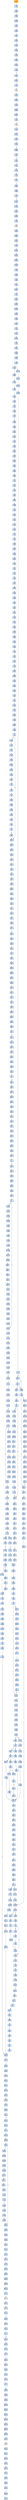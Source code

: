 strict digraph G {
	graph [bgcolor=transparent,
		name=G
	];
	node [color=lightsteelblue,
		fillcolor=lightsteelblue,
		shape=rectangle,
		style=filled
	];
	"0x004c2002"	[label=call];
	"0x004c200a"	[label=popl];
	"0x004c2002" -> "0x004c200a"	[color="#000000"];
	"0x004c2f3e"	[label=leal];
	"0x004c2f41"	[label=cmpl];
	"0x004c2f3e" -> "0x004c2f41"	[color="#000000"];
	"0x004c2183"	[label=pushl];
	"0x004c2189"	[label=call];
	"0x004c2183" -> "0x004c2189"	[color="#000000"];
	"0x004c21c8"	[label=je];
	"0x004c2243"	[label=movl];
	"0x004c21c8" -> "0x004c2243"	[color="#000000",
		label=T];
	"0x004c2b32"	[label=movl];
	"0x004c2b37"	[label=movl];
	"0x004c2b32" -> "0x004c2b37"	[color="#000000"];
	"0x004c2b9c"	[label=incl];
	"0x004c2b9d"	[label=cmpl];
	"0x004c2b9c" -> "0x004c2b9d"	[color="#000000"];
	"0x004c201c"	[label=subl];
	"0x004c2022"	[label=cmpl];
	"0x004c201c" -> "0x004c2022"	[color="#000000"];
	"0x004c292a"	[label=decl];
	"0x004c292b"	[label=addl];
	"0x004c292a" -> "0x004c292b"	[color="#000000"];
	"0x004c2059"	[label=jne];
	"0x004c205b"	[label=cmpb];
	"0x004c2059" -> "0x004c205b"	[color="#000000",
		label=F];
	"0x004c2a0f"	[label=movl];
	"0x004c2a11"	[label=shrl];
	"0x004c2a0f" -> "0x004c2a11"	[color="#000000"];
	"0x004c2851"	[label=xorl];
	"0x004c2853"	[label=repz];
	"0x004c2851" -> "0x004c2853"	[color="#000000"];
	"0x004c2f81"	[label=popl];
	"0x004c2f82"	[label=popl];
	"0x004c2f81" -> "0x004c2f82"	[color="#000000"];
	"0x004c2a62"	[label=movl];
	"0x004c2a65"	[label=movl];
	"0x004c2a62" -> "0x004c2a65"	[color="#000000"];
	"0x004c2882"	[label=movl];
	"0x004c2885"	[label=movl];
	"0x004c2882" -> "0x004c2885"	[color="#000000"];
	"0x004c2b0f"	[label=leal];
	"0x004c2b12"	[label=movl];
	"0x004c2b0f" -> "0x004c2b12"	[color="#000000"];
	"0x004c2f3d"	[label=incl];
	"0x004c2f3d" -> "0x004c2f3e"	[color="#000000"];
	"0x004c2f63"	[label=jmp];
	"0x004c2f70"	[label=cmpl];
	"0x004c2f63" -> "0x004c2f70"	[color="#000000"];
	"0x004c2e62"	[label=movl];
	"0x004c2e65"	[label=jae];
	"0x004c2e62" -> "0x004c2e65"	[color="#000000"];
	"0x004c29a6"	[label=popl];
	"0x004c29a7"	[label=addl];
	"0x004c29a6" -> "0x004c29a7"	[color="#000000"];
	"0x004c2f31"	[label=movl];
	"0x004c2f37"	[label=movl];
	"0x004c2f31" -> "0x004c2f37"	[color="#000000"];
	"0x004c2d36"	[label=movb];
	"0x004c2d38"	[label=movl];
	"0x004c2d36" -> "0x004c2d38"	[color="#000000"];
	"0x004c2a20"	[label=jae];
	"0x004c2a22"	[label=cmpl];
	"0x004c2a20" -> "0x004c2a22"	[color="#000000",
		label=F];
	"0x004c2a2c"	[label=cmpl];
	"0x004c2a20" -> "0x004c2a2c"	[color="#000000",
		label=T];
	"0x004c2929"	[label=incl];
	"0x004c2929" -> "0x004c292a"	[color="#000000"];
	"0x004c2e67"	[label=movl];
	"0x004c2e65" -> "0x004c2e67"	[color="#000000",
		label=F];
	"0x004c204a"	[label=leal];
	"0x004c204d"	[label=pushl];
	"0x004c204a" -> "0x004c204d"	[color="#000000"];
	"0x004c2cf8"	[label=popl];
	"0x004c2cf9"	[label=subl];
	"0x004c2cf8" -> "0x004c2cf9"	[color="#000000"];
	"0x004c200c"	[label=pushl];
	"0x004c200d"	[label=ret];
	"0x004c200c" -> "0x004c200d"	[color="#000000"];
	"0x004c2943"	[label=cmpl];
	"0x004c2949"	[label=je];
	"0x004c2943" -> "0x004c2949"	[color="#000000"];
	"0x004c28ad"	[label=cmpl];
	"0x004c28b3"	[label=movl];
	"0x004c28ad" -> "0x004c28b3"	[color="#000000"];
	"0x004c29ec"	[label=jae];
	"0x004c29ee"	[label=movl];
	"0x004c29ec" -> "0x004c29ee"	[color="#000000",
		label=F];
	"0x004c240f"	[label=movl];
	"0x004c2415"	[label=popa];
	"0x004c240f" -> "0x004c2415"	[color="#000000"];
	"0x004c2a25"	[label=sbbl];
	"0x004c2a22" -> "0x004c2a25"	[color="#000000"];
	"0x004c2a14"	[label=xorl];
	"0x004c2a16"	[label=movb];
	"0x004c2a14" -> "0x004c2a16"	[color="#000000"];
	"0x004c28a1"	[label=movl];
	"0x004c28a5"	[label=movl];
	"0x004c28a1" -> "0x004c28a5"	[color="#000000"];
	"0x004c2a2a"	[label=jmp];
	"0x004c2a58"	[label=movl];
	"0x004c2a2a" -> "0x004c2a58"	[color="#000000"];
	"0x004c27a8"	[label=movl];
	"0x004c27ad"	[label=pushl];
	"0x004c27a8" -> "0x004c27ad"	[color="#000000"];
	"0x004c293d"	[label=jge];
	"0x004c293d" -> "0x004c2943"	[color="#000000",
		label=F];
	"0x004c2935"	[label=movl];
	"0x004c2939"	[label=movl];
	"0x004c2935" -> "0x004c2939"	[color="#000000"];
	"0x004c2a8d"	[label=leal];
	"0x004c2a93"	[label=movl];
	"0x004c2a8d" -> "0x004c2a93"	[color="#000000"];
	"0x004c2eec"	[label=subl];
	"0x004c2eee"	[label=andl];
	"0x004c2eec" -> "0x004c2eee"	[color="#000000"];
	"0x004c2420"	[label=pushl];
	"0x004c2425"	[label=ret];
	"0x004c2420" -> "0x004c2425"	[color="#000000"];
	"0x004c2a86"	[label=pushl];
	"0x004c2a87"	[label=movl];
	"0x004c2a86" -> "0x004c2a87"	[color="#000000"];
	"0x004c2e90"	[label=call];
	"0x004c29b0"	[label=pushl];
	"0x004c2e90" -> "0x004c29b0"	[color="#000000"];
	"0x004c2a84"	[label=pushl];
	"0x004c2a85"	[label=pushl];
	"0x004c2a84" -> "0x004c2a85"	[color="#000000"];
	"0x004c2a19"	[label=movl];
	"0x004c2a16" -> "0x004c2a19"	[color="#000000"];
	"0x004c27f2"	[label=subl];
	"0x004c27f4"	[label=shrl];
	"0x004c27f2" -> "0x004c27f4"	[color="#000000"];
	"0x004c2152"	[label=popl];
	"0x004c2153"	[label=popl];
	"0x004c2152" -> "0x004c2153"	[color="#000000"];
	"0x004c29b1"	[label=pushl];
	"0x004c29b0" -> "0x004c29b1"	[color="#000000"];
	"0x004c2a5a"	[label=movl];
	"0x004c2a58" -> "0x004c2a5a"	[color="#000000"];
	"0x004c284b"	[label=xorl];
	"0x004c284d"	[label=leal];
	"0x004c284b" -> "0x004c284d"	[color="#000000"];
	"0x004c27bb"	[label=movb];
	"0x004c27bd"	[label=incl];
	"0x004c27bb" -> "0x004c27bd"	[color="#000000"];
	"0x004c2b6d"	[label=pushl];
	"0x004c2b6e"	[label=leal];
	"0x004c2b6d" -> "0x004c2b6e"	[color="#000000"];
	"0x004c2888"	[label=movl];
	"0x004c2885" -> "0x004c2888"	[color="#000000"];
	"0x004c2a82"	[label=popl];
	"0x004c2a83"	[label=ret];
	"0x004c2a82" -> "0x004c2a83"	[color="#000000"];
	"0x004c2b69"	[label=pushl];
	"0x004c2b6a"	[label=movl];
	"0x004c2b69" -> "0x004c2b6a"	[color="#000000"];
	"0x004c2e2e"	[label=leal];
	"0x004c2e31"	[label=cmpl];
	"0x004c2e2e" -> "0x004c2e31"	[color="#000000"];
	"0x004c2813"	[label=movl];
	"0x004c2817"	[label=movl];
	"0x004c2813" -> "0x004c2817"	[color="#000000"];
	"0x004c2729"	[label=addl];
	"0x004c272f"	[label=ret];
	"0x004c2729" -> "0x004c272f"	[color="#000000"];
	"0x004c2af8"	[label=popl];
	"0x004c2af9"	[label=addl];
	"0x004c2af8" -> "0x004c2af9"	[color="#000000"];
	"0x004c2aa3"	[label=movl];
	"0x004c2aa8"	[label=addl];
	"0x004c2aa3" -> "0x004c2aa8"	[color="#000000"];
	"0x004c2993"	[label=incl];
	"0x004c2994"	[label=movl];
	"0x004c2993" -> "0x004c2994"	[color="#000000"];
	"0x004c2389"	[label=movl];
	"0x004c238f"	[label=movl];
	"0x004c2389" -> "0x004c238f"	[color="#000000"];
	"0x004c2e36"	[label=movl];
	"0x004c2e39"	[label=movl];
	"0x004c2e36" -> "0x004c2e39"	[color="#000000"];
	"0x004c29e9"	[label=cmpl];
	"0x004c29e9" -> "0x004c29ec"	[color="#000000"];
	"0x004c2108"	[label=incb];
	"0x004c210e"	[label=pushl];
	"0x004c2108" -> "0x004c210e"	[color="#000000"];
	"0x004c202f"	[label=jne];
	"0x004c2035"	[label=leal];
	"0x004c202f" -> "0x004c2035"	[color="#000000",
		label=F];
	"0x004c285e"	[label=movl];
	"0x004c2862"	[label=jbe];
	"0x004c285e" -> "0x004c2862"	[color="#000000"];
	"0x004c203b"	[label=pushl];
	"0x004c2035" -> "0x004c203b"	[color="#000000"];
	"0x004c2f86"	[label=addl];
	"0x004c2f89"	[label=ret];
	"0x004c2f86" -> "0x004c2f89"	[color="#000000"];
	"0x004c2b14"	[label=movl];
	"0x004c2b12" -> "0x004c2b14"	[color="#000000"];
	"0x004c2a96"	[label=call];
	"0x004c2cf2"	[label=call];
	"0x004c2a96" -> "0x004c2cf2"	[color="#000000"];
	"0x004c204e"	[label=pushl];
	"0x004c204f"	[label=call];
	"0x004c204e" -> "0x004c204f"	[color="#000000"];
	"0x004c2d3e"	[label=movl];
	"0x004c2d42"	[label=jmp];
	"0x004c2d3e" -> "0x004c2d42"	[color="#000000"];
	"0x004c2249"	[label=movl];
	"0x004c224f"	[label=orl];
	"0x004c2249" -> "0x004c224f"	[color="#000000"];
	"0x004c2ce8"	[label=movb];
	"0x004c2cea"	[label=popl];
	"0x004c2ce8" -> "0x004c2cea"	[color="#000000"];
	"0x004c2b72"	[label=pushl];
	"0x004c2b74"	[label=movl];
	"0x004c2b72" -> "0x004c2b74"	[color="#000000"];
	"0x004c290a"	[label=shrl];
	"0x004c290d"	[label=repz];
	"0x004c290a" -> "0x004c290d"	[color="#000000"];
	"0x004c26ec"	[label=leal];
	"0x004c26f0"	[label=call];
	"0x004c26ec" -> "0x004c26f0"	[color="#000000"];
	"0x004c239a"	[label=pushl];
	"0x004c239d"	[label=pushl];
	"0x004c239a" -> "0x004c239d"	[color="#000000"];
	"0x004c211d"	[label=xorl];
	"0x004c211f"	[label=orl];
	"0x004c211d" -> "0x004c211f"	[color="#000000"];
	"0x004c2a3d"	[label=movl];
	"0x004c2a42"	[label=jmp];
	"0x004c2a3d" -> "0x004c2a42"	[color="#000000"];
	"0x004c200b"	[label=incl];
	"0x004c200b" -> "0x004c200c"	[color="#000000"];
	"0x004c21ae"	[label=orl];
	"0x004c21b0"	[label=je];
	"0x004c21ae" -> "0x004c21b0"	[color="#000000"];
	"0x004c27a7"	[label=pushl];
	"0x004c27a7" -> "0x004c27a8"	[color="#000000"];
	"0x004c27be"	[label=movb];
	"0x004c27c2"	[label=movl];
	"0x004c27be" -> "0x004c27c2"	[color="#000000"];
	"0x004c27f6"	[label=movl];
	"0x004c27f4" -> "0x004c27f6"	[color="#000000"];
	"0x004c2718"	[label=testb];
	"0x004c271a"	[label=jne];
	"0x004c2718" -> "0x004c271a"	[color="#000000"];
	"0x004c2855"	[label=movl];
	"0x004c2853" -> "0x004c2855"	[color="#000000"];
	"0x004c28f8"	[label=movb];
	"0x004c28fa"	[label=movl];
	"0x004c28f8" -> "0x004c28fa"	[color="#000000"];
	"0x004c2a85" -> "0x004c2a86"	[color="#000000"];
	"0x004c2926"	[label=addl];
	"0x004c2926" -> "0x004c2929"	[color="#000000"];
	"0x004c29cc"	[label=movl];
	"0x004c29d0"	[label=shll];
	"0x004c29cc" -> "0x004c29d0"	[color="#000000"];
	"0x004c2a09"	[label=movl];
	"0x004c2a09" -> "0x004c2a0f"	[color="#000000"];
	"0x004c29f9"	[label=subl];
	"0x004c29fb"	[label=shrl];
	"0x004c29f9" -> "0x004c29fb"	[color="#000000"];
	"0x004c2804"	[label=addl];
	"0x004c2806"	[label=popl];
	"0x004c2804" -> "0x004c2806"	[color="#000000"];
	"0x004c2008"	[label=jmp];
	"0x004c200d" -> "0x004c2008"	[color="#000000"];
	"0x004c2400"	[label=movl];
	"0x004c2405"	[label=pushl];
	"0x004c2400" -> "0x004c2405"	[color="#000000"];
	"0x004c27a5"	[label=movl];
	"0x004c27a5" -> "0x004c27a7"	[color="#000000"];
	"0x004c2e9c"	[label=cmpl];
	"0x004c2ea0"	[label=jb];
	"0x004c2e9c" -> "0x004c2ea0"	[color="#000000"];
	"0x004c2726"	[label=movl];
	"0x004c271a" -> "0x004c2726"	[color="#000000",
		label=T];
	"0x004c27ae"	[label=cmpl];
	"0x004c27b1"	[label=jb];
	"0x004c27ae" -> "0x004c27b1"	[color="#000000"];
	"0x004c2a9b"	[label=movb];
	"0x004c2aa2"	[label=popl];
	"0x004c2a9b" -> "0x004c2aa2"	[color="#000000"];
	"0x004c210f"	[label=pushl];
	"0x004c2110"	[label=pushl];
	"0x004c210f" -> "0x004c2110"	[color="#000000"];
	"0x004c287e"	[label=movl];
	"0x004c287e" -> "0x004c2882"	[color="#000000"];
	"0x004c299f"	[label=jb];
	"0x004c29a1"	[label=popl];
	"0x004c299f" -> "0x004c29a1"	[color="#000000",
		label=F];
	"0x004c2a31"	[label=movl];
	"0x004c2a36"	[label=jmp];
	"0x004c2a31" -> "0x004c2a36"	[color="#000000"];
	"0x004c2f1c"	[label=movl];
	"0x004c2f22"	[label=leal];
	"0x004c2f1c" -> "0x004c2f22"	[color="#000000"];
	"0x004c2f03"	[label=testl];
	"0x004c2f05"	[label=je];
	"0x004c2f03" -> "0x004c2f05"	[color="#000000"];
	"0x004c2a6e"	[label=popl];
	"0x004c2a6f"	[label=shrl];
	"0x004c2a6e" -> "0x004c2a6f"	[color="#000000"];
	"0x004c29f1"	[label=movl];
	"0x004c29ee" -> "0x004c29f1"	[color="#000000"];
	"0x004c29c3"	[label=movb];
	"0x004c29c7"	[label=movl];
	"0x004c29c3" -> "0x004c29c7"	[color="#000000"];
	"0x004c2a75"	[label=addl];
	"0x004c2a77"	[label=movl];
	"0x004c2a75" -> "0x004c2a77"	[color="#000000"];
	"0x004c2111"	[label=pushl];
	"0x004c2110" -> "0x004c2111"	[color="#000000"];
	"0x004c2163"	[label=addl];
	"0x004c2169"	[label=movl];
	"0x004c2163" -> "0x004c2169"	[color="#000000"];
	"0x004c2907"	[label=movw];
	"0x004c2907" -> "0x004c290a"	[color="#000000"];
	"0x004c2e46"	[label=movl];
	"0x004c2e49"	[label=movl];
	"0x004c2e46" -> "0x004c2e49"	[color="#000000"];
	"0x004c290f"	[label=movl];
	"0x004c2911"	[label=movl];
	"0x004c290f" -> "0x004c2911"	[color="#000000"];
	"0x004c2cc9"	[label=jb];
	"0x004c2ccb"	[label=jmp];
	"0x004c2cc9" -> "0x004c2ccb"	[color="#000000",
		label=F];
	"0x004c2872"	[label=incl];
	"0x004c2873"	[label=cmpl];
	"0x004c2872" -> "0x004c2873"	[color="#000000"];
	"0x004c2e18"	[label=movb];
	"0x004c2e1f"	[label=popl];
	"0x004c2e18" -> "0x004c2e1f"	[color="#000000"];
	"0x004c28f2"	[label=addl];
	"0x004c28f4"	[label=movb];
	"0x004c28f2" -> "0x004c28f4"	[color="#000000"];
	"0x004c2d3b"	[label=incl];
	"0x004c2d3c"	[label=movl];
	"0x004c2d3b" -> "0x004c2d3c"	[color="#000000"];
	"0x004c28d5"	[label=movl];
	"0x004c28d8"	[label=movl];
	"0x004c28d5" -> "0x004c28d8"	[color="#000000"];
	"0x004c2a71"	[label=movl];
	"0x004c2a6f" -> "0x004c2a71"	[color="#000000"];
	VirtualFree_kernel32_dll	[color=lightgrey,
		fillcolor=lightgrey,
		label=API];
	"0x004c21a8"	[label=movl];
	VirtualFree_kernel32_dll -> "0x004c21a8"	[color="#000000"];
	"0x004c2b02"	[label=movl];
	"0x004c26f0" -> "0x004c2b02"	[color="#000000"];
	"0x004c2af7"	[label=popl];
	"0x004c2af7" -> "0x004c2af8"	[color="#000000"];
	"0x004c2056"	[label=movb];
	"0x004c2058"	[label=scasb];
	"0x004c2056" -> "0x004c2058"	[color="#000000"];
	"0x004c27fd"	[label=andl];
	"0x004c2802"	[label=shrl];
	"0x004c27fd" -> "0x004c2802"	[color="#000000"];
	"0x004c20fa"	[label=pushl];
	"0x004c20fb"	[label=pushl];
	"0x004c20fa" -> "0x004c20fb"	[color="#000000"];
	"0x004c2a95"	[label=pushl];
	"0x004c2a95" -> "0x004c2a96"	[color="#000000"];
	"0x004c2121"	[label=je];
	"0x004c2151"	[label=popl];
	"0x004c2121" -> "0x004c2151"	[color="#000000",
		label=T];
	"0x004c2b24"	[label=movl];
	"0x004c2b2a"	[label=movl];
	"0x004c2b24" -> "0x004c2b2a"	[color="#000000"];
	"0x004c2986"	[label=xorl];
	"0x004c2988"	[label=movb];
	"0x004c2986" -> "0x004c2988"	[color="#000000"];
	"0x004c283a"	[label=pushl];
	"0x004c283b"	[label=pushl];
	"0x004c283a" -> "0x004c283b"	[color="#000000"];
	"0x004c2e26"	[label=cmpl];
	"0x004c2e29"	[label=jb];
	"0x004c2e26" -> "0x004c2e29"	[color="#000000"];
	"0x004c2baf"	[label=call];
	"0x004c2834"	[label=subl];
	"0x004c2baf" -> "0x004c2834"	[color="#000000"];
	"0x004c2cd4"	[label=movl];
	"0x004c2cda"	[label=leal];
	"0x004c2cd4" -> "0x004c2cda"	[color="#000000"];
	"0x004c2154"	[label=popl];
	"0x004c2153" -> "0x004c2154"	[color="#000000"];
	"0x004c2939" -> "0x004c293d"	[color="#000000"];
	"0x004c29fd"	[label=movl];
	"0x004c29fb" -> "0x004c29fd"	[color="#000000"];
	"0x004c2ceb"	[label=addl];
	"0x004c2cea" -> "0x004c2ceb"	[color="#000000"];
	"0x004c2e95"	[label=addl];
	"0x004c2e97"	[label=leal];
	"0x004c2e95" -> "0x004c2e97"	[color="#000000"];
	"0x004c27b3"	[label=pushl];
	"0x004c27b4"	[label=movl];
	"0x004c27b3" -> "0x004c27b4"	[color="#000000"];
	"0x004c204d" -> "0x004c204e"	[color="#000000"];
	"0x004c26e3"	[label=movl];
	"0x004c26ea"	[label=pushl];
	"0x004c26e3" -> "0x004c26ea"	[color="#000000"];
	"0x004c2029"	[label=movl];
	"0x004c2022" -> "0x004c2029"	[color="#000000"];
	"0x004c2e34"	[label=jb];
	"0x004c2e31" -> "0x004c2e34"	[color="#000000"];
	"0x004c2970"	[label=testb];
	"0x004c2972"	[label=je];
	"0x004c2970" -> "0x004c2972"	[color="#000000"];
	"0x004c280c"	[label=ret];
	"0x004c2b98"	[label=movb];
	"0x004c280c" -> "0x004c2b98"	[color="#000000"];
	"0x004c26d7"	[label=call];
	"0x004c26d7" -> "0x004c2a84"	[color="#000000"];
	"0x004c2f39"	[label=movl];
	"0x004c2f39" -> "0x004c2f3d"	[color="#000000"];
	"0x004c2aa2" -> "0x004c2aa3"	[color="#000000"];
	"0x004c2392"	[label=addl];
	"0x004c2394"	[label=pushl];
	"0x004c2392" -> "0x004c2394"	[color="#000000"];
	"0x004c27d6"	[label=movl];
	"0x004c27d9"	[label=addl];
	"0x004c27d6" -> "0x004c27d9"	[color="#000000"];
	"0x004c21c0"	[label=movl];
	"0x004c21c6"	[label=subl];
	"0x004c21c0" -> "0x004c21c6"	[color="#000000"];
	"0x004c2996"	[label=movl];
	"0x004c299c"	[label=incl];
	"0x004c2996" -> "0x004c299c"	[color="#000000"];
	"0x004c28bd"	[label=movl];
	"0x004c28c1"	[label=movl];
	"0x004c28bd" -> "0x004c28c1"	[color="#000000"];
	"0x004c20bc"	[label=pushl];
	"0x004c20be"	[label=call];
	"0x004c20bc" -> "0x004c20be"	[color="#000000"];
	"0x004c29a2"	[label=popl];
	"0x004c29a1" -> "0x004c29a2"	[color="#000000"];
	"0x004c2e3c"	[label=shll];
	"0x004c2e39" -> "0x004c2e3c"	[color="#000000"];
	"0x004c2bc5"	[label=movl];
	"0x004c2bc7"	[label=call];
	"0x004c2bc5" -> "0x004c2bc7"	[color="#000000"];
	"0x004c2e55"	[label=addl];
	"0x004c2e58"	[label=orl];
	"0x004c2e55" -> "0x004c2e58"	[color="#000000"];
	"0x004c2e41"	[label=incl];
	"0x004c2e42"	[label=movb];
	"0x004c2e41" -> "0x004c2e42"	[color="#000000"];
	"0x004c2f2b"	[label=movl];
	"0x004c2f2b" -> "0x004c2f31"	[color="#000000"];
	"0x004c2726" -> "0x004c2729"	[color="#000000"];
	"0x004c28dc"	[label=movl];
	"0x004c28e0"	[label=movl];
	"0x004c28dc" -> "0x004c28e0"	[color="#000000"];
	"0x004c2bad"	[label=movl];
	"0x004c2bad" -> "0x004c2baf"	[color="#000000"];
	"0x004c2964"	[label=jbe];
	"0x004c2966"	[label=movl];
	"0x004c2964" -> "0x004c2966"	[color="#000000",
		label=F];
	"0x004c208d"	[label=movl];
	"0x004c2093"	[label=orl];
	"0x004c208d" -> "0x004c2093"	[color="#000000"];
	"0x004c2042"	[label=movl];
	"0x004c2048"	[label=movl];
	"0x004c2042" -> "0x004c2048"	[color="#000000"];
	"0x004c2251"	[label=je];
	"0x004c2264"	[label=movl];
	"0x004c2251" -> "0x004c2264"	[color="#000000",
		label=T];
	"0x004c2b6c"	[label=pushl];
	"0x004c2b6a" -> "0x004c2b6c"	[color="#000000"];
	"0x004c20e8"	[label=pushl];
	"0x004c20e9"	[label=movl];
	"0x004c20e8" -> "0x004c20e9"	[color="#000000"];
	"0x004c2ee0"	[label=addl];
	"0x004c2ee2"	[label=shrl];
	"0x004c2ee0" -> "0x004c2ee2"	[color="#000000"];
	"0x004c2b06"	[label=movl];
	"0x004c2b08"	[label=movl];
	"0x004c2b06" -> "0x004c2b08"	[color="#000000"];
	"0x004c210e" -> "0x004c210f"	[color="#000000"];
	"0x004c2179"	[label=repz];
	"0x004c217b"	[label=popl];
	"0x004c2179" -> "0x004c217b"	[color="#000000"];
	"0x004c2a7d"	[label=popl];
	"0x004c2a7e"	[label=popl];
	"0x004c2a7d" -> "0x004c2a7e"	[color="#000000"];
	"0x004c2ba0"	[label=jb];
	"0x004c2ba2"	[label=leal];
	"0x004c2ba0" -> "0x004c2ba2"	[color="#000000",
		label=F];
	"0x004c2aab"	[label=shll];
	"0x004c2aad"	[label=addl];
	"0x004c2aab" -> "0x004c2aad"	[color="#000000"];
	"0x004c2eab"	[label=movb];
	"0x004c2ead"	[label=incl];
	"0x004c2eab" -> "0x004c2ead"	[color="#000000"];
	"0x004c2ef3"	[label=shrl];
	"0x004c2eee" -> "0x004c2ef3"	[color="#000000"];
	"0x004c2055"	[label=stosl];
	"0x004c2055" -> "0x004c2056"	[color="#000000"];
	"0x004c2840"	[label=movl];
	"0x004c2845"	[label=movl];
	"0x004c2840" -> "0x004c2845"	[color="#000000"];
	"0x004c2101"	[label=movb];
	"0x004c272f" -> "0x004c2101"	[color="#000000"];
	"0x004c20b7"	[label=pushl];
	"0x004c20b7" -> "0x004c20bc"	[color="#000000"];
	"0x004c2e34" -> "0x004c2e36"	[color="#000000",
		label=F];
	"0x004c2e34" -> "0x004c2e67"	[color="#000000",
		label=T];
	"0x004c2b71"	[label=pushl];
	"0x004c2b6e" -> "0x004c2b71"	[color="#000000"];
	"0x004c29e6"	[label=movl];
	"0x004c29e6" -> "0x004c29e9"	[color="#000000"];
	"0x004c2269"	[label=movl];
	"0x004c2264" -> "0x004c2269"	[color="#000000"];
	"0x004c28c7"	[label=addl];
	"0x004c28c9"	[label=cmpl];
	"0x004c28c7" -> "0x004c28c9"	[color="#000000"];
	"0x004c239e"	[label=call];
	"0x004c239d" -> "0x004c239e"	[color="#000000"];
	"0x004c28cc"	[label=movl];
	"0x004c28c9" -> "0x004c28cc"	[color="#000000"];
	"0x004c29e4"	[label=movl];
	"0x004c29e4" -> "0x004c29e6"	[color="#000000"];
	"0x004c29c0"	[label=movb];
	"0x004c29c2"	[label=incl];
	"0x004c29c0" -> "0x004c29c2"	[color="#000000"];
	"0x004c2b5a"	[label=call];
	"0x004c2b63"	[label=subl];
	"0x004c2b5a" -> "0x004c2b63"	[color="#000000"];
	"0x004c2ab3"	[label=jb];
	"0x004c2ab5"	[label=movl];
	"0x004c2ab3" -> "0x004c2ab5"	[color="#000000",
		label=F];
	"0x004c27eb"	[label=movl];
	"0x004c27ee"	[label=movl];
	"0x004c27eb" -> "0x004c27ee"	[color="#000000"];
	"0x004c26eb"	[label=pushl];
	"0x004c26eb" -> "0x004c26ec"	[color="#000000"];
	"0x004c2395"	[label=pushl];
	"0x004c2396"	[label=pushl];
	"0x004c2395" -> "0x004c2396"	[color="#000000"];
	"0x004c296d"	[label=movb];
	"0x004c296d" -> "0x004c2970"	[color="#000000"];
	"0x004c2b1e"	[label=movl];
	"0x004c2b1e" -> "0x004c2b24"	[color="#000000"];
	VirtualProtect_kernel32_dll	[color=lightgrey,
		fillcolor=lightgrey,
		label=API];
	"0x004c239e" -> VirtualProtect_kernel32_dll	[color="#000000"];
	"0x004c2ccb" -> "0x004c2cd4"	[color="#000000"];
	"0x004c2e42" -> "0x004c2e46"	[color="#000000"];
	"0x004c215f"	[label=movl];
	"0x004c2161"	[label=movl];
	"0x004c215f" -> "0x004c2161"	[color="#000000"];
	"0x004c29a4"	[label=movb];
	"0x004c29a4" -> "0x004c29a6"	[color="#000000"];
	"0x004c240c"	[label=popl];
	"0x004c240d"	[label=orl];
	"0x004c240c" -> "0x004c240d"	[color="#000000"];
	"0x004c298b"	[label=movl];
	"0x004c298f"	[label=leal];
	"0x004c298b" -> "0x004c298f"	[color="#000000"];
	"0x004c2ece"	[label=movl];
	"0x004c2ed1"	[label=jae];
	"0x004c2ece" -> "0x004c2ed1"	[color="#000000"];
	"0x004c2a00"	[label=andl];
	"0x004c29fd" -> "0x004c2a00"	[color="#000000"];
	"0x004c295a"	[label=movl];
	"0x004c2949" -> "0x004c295a"	[color="#000000",
		label=T];
	"0x004c2406"	[label=addl];
	"0x004c2405" -> "0x004c2406"	[color="#000000"];
	"0x004c28a9"	[label=shll];
	"0x004c28a5" -> "0x004c28a9"	[color="#000000"];
	"0x004c238f" -> "0x004c2392"	[color="#000000"];
	"0x004c29be"	[label=movl];
	"0x004c29be" -> "0x004c29c0"	[color="#000000"];
	"0x004c2904"	[label=shll];
	"0x004c2904" -> "0x004c2907"	[color="#000000"];
	"0x004c2988" -> "0x004c298b"	[color="#000000"];
	"0x004c2e50"	[label=andl];
	"0x004c2e50" -> "0x004c2e55"	[color="#000000"];
	"0x004c2f4b"	[label=incl];
	"0x004c2f4c"	[label=movb];
	"0x004c2f4b" -> "0x004c2f4c"	[color="#000000"];
	"0x004c2b9d" -> "0x004c2ba0"	[color="#000000"];
	"0x004c288c"	[label=xorl];
	"0x004c288e"	[label=movl];
	"0x004c288c" -> "0x004c288e"	[color="#000000"];
	"0x004c2095"	[label=je];
	"0x004c20a1"	[label=leal];
	"0x004c2095" -> "0x004c20a1"	[color="#000000",
		label=T];
	"0x004c2a07"	[label=jae];
	"0x004c2a07" -> "0x004c2a09"	[color="#000000",
		label=F];
	"0x004c2a1d"	[label=cmpl];
	"0x004c2a07" -> "0x004c2a1d"	[color="#000000",
		label=T];
	"0x004c289a"	[label=movl];
	"0x004c289e"	[label=leal];
	"0x004c289a" -> "0x004c289e"	[color="#000000"];
	"0x004c2efa"	[label=jae];
	"0x004c2f16"	[label=movl];
	"0x004c2efa" -> "0x004c2f16"	[color="#000000",
		label=T];
	"0x004c2efc"	[label=movl];
	"0x004c2efa" -> "0x004c2efc"	[color="#000000",
		label=F];
	"0x004c2823"	[label=leal];
	"0x004c2826"	[label=movl];
	"0x004c2823" -> "0x004c2826"	[color="#000000"];
	"0x004c2ed9"	[label=movl];
	"0x004c2ede"	[label=subl];
	"0x004c2ed9" -> "0x004c2ede"	[color="#000000"];
	"0x004c2ea8"	[label=shll];
	"0x004c2ea8" -> "0x004c2eab"	[color="#000000"];
	"0x004c2f4e"	[label=movb];
	"0x004c2f51"	[label=movl];
	"0x004c2f4e" -> "0x004c2f51"	[color="#000000"];
	"0x004c2189" -> VirtualFree_kernel32_dll	[color="#000000"];
	"0x004c2e29" -> "0x004c2e9c"	[color="#000000",
		label=T];
	"0x004c2e2b"	[label=movl];
	"0x004c2e29" -> "0x004c2e2b"	[color="#000000",
		label=F];
	"0x004c291e"	[label=movl];
	"0x004c2922"	[label=movl];
	"0x004c291e" -> "0x004c2922"	[color="#000000"];
	"0x004c2e4c"	[label=movl];
	"0x004c2e49" -> "0x004c2e4c"	[color="#000000"];
	"0x004c2e9a"	[label=jmp];
	"0x004c2ef7"	[label=cmpl];
	"0x004c2e9a" -> "0x004c2ef7"	[color="#000000"];
	"0x004c21ba"	[label=movl];
	"0x004c21ba" -> "0x004c21c0"	[color="#000000"];
	"0x004c2172"	[label=repz];
	"0x004c2174"	[label=movl];
	"0x004c2172" -> "0x004c2174"	[color="#000000"];
	VirtualAlloc_kernel32_dll	[color=lightgrey,
		fillcolor=lightgrey,
		label=API];
	"0x004c20e2"	[label=movl];
	VirtualAlloc_kernel32_dll -> "0x004c20e2"	[color="#000000"];
	"0x004c2ca3"	[label=testb];
	"0x004c2ca5"	[label=jne];
	"0x004c2ca3" -> "0x004c2ca5"	[color="#000000"];
	"0x004c20fc"	[label=call];
	"0x004c20fb" -> "0x004c20fc"	[color="#000000"];
	"0x004c2cde"	[label=movl];
	"0x004c2cda" -> "0x004c2cde"	[color="#000000"];
	"0x004c216f"	[label=sarl];
	"0x004c2169" -> "0x004c216f"	[color="#000000"];
	"0x004c200e"	[label=call];
	"0x004c2008" -> "0x004c200e"	[color="#000000"];
	"0x004c2f4c" -> "0x004c2f4e"	[color="#000000"];
	"0x004c29bc"	[label=jb];
	"0x004c29bc" -> "0x004c29ee"	[color="#000000",
		label=T];
	"0x004c29bc" -> "0x004c29be"	[color="#000000",
		label=F];
	"0x004c2f25"	[label=movl];
	"0x004c2f22" -> "0x004c2f25"	[color="#000000"];
	"0x004c2f57"	[label=movl];
	"0x004c2f5b"	[label=addl];
	"0x004c2f57" -> "0x004c2f5b"	[color="#000000"];
	"0x004c26d2"	[label=leal];
	"0x004c26d6"	[label=pushl];
	"0x004c26d2" -> "0x004c26d6"	[color="#000000"];
	"0x004c292e"	[label=cmpl];
	"0x004c2931"	[label=movl];
	"0x004c292e" -> "0x004c2931"	[color="#000000"];
	"0x004c2888" -> "0x004c288c"	[color="#000000"];
	"0x004c2f83"	[label=movb];
	"0x004c2f82" -> "0x004c2f83"	[color="#000000"];
	"0x004c2900"	[label=movl];
	"0x004c2900" -> "0x004c2904"	[color="#000000"];
	"0x004c28ab"	[label=addl];
	"0x004c28a9" -> "0x004c28ab"	[color="#000000"];
	"0x004c27db"	[label=movl];
	"0x004c27de"	[label=movl];
	"0x004c27db" -> "0x004c27de"	[color="#000000"];
	"0x004c2a6a"	[label=subl];
	"0x004c2a65" -> "0x004c2a6a"	[color="#000000"];
	"0x004c29a3"	[label=popl];
	"0x004c29a3" -> "0x004c29a4"	[color="#000000"];
	"0x004c2ea2"	[label=movl];
	"0x004c2ea5"	[label=movl];
	"0x004c2ea2" -> "0x004c2ea5"	[color="#000000"];
	"0x004c29b5"	[label=pushl];
	"0x004c29b6"	[label=movl];
	"0x004c29b5" -> "0x004c29b6"	[color="#000000"];
	"0x004c20b2"	[label=pushl];
	"0x004c20b2" -> "0x004c20b7"	[color="#000000"];
	"0x004c2e7d"	[label=movl];
	"0x004c2e80"	[label=subl];
	"0x004c2e7d" -> "0x004c2e80"	[color="#000000"];
	"0x004c2ef7" -> "0x004c2efa"	[color="#000000"];
	"0x004c27e3"	[label=cmpl];
	"0x004c27e5"	[label=jae];
	"0x004c27e3" -> "0x004c27e5"	[color="#000000"];
	"0x004c2e78"	[label=movl];
	"0x004c2e78" -> "0x004c2e7d"	[color="#000000"];
	"0x004c2eb2"	[label=movl];
	"0x004c2eb5"	[label=movl];
	"0x004c2eb2" -> "0x004c2eb5"	[color="#000000"];
	"0x004c2e3f"	[label=movb];
	"0x004c2e3c" -> "0x004c2e3f"	[color="#000000"];
	"0x004c2029" -> "0x004c202f"	[color="#000000"];
	"0x004c2a44"	[label=cmpl];
	"0x004c2a47"	[label=jae];
	"0x004c2a44" -> "0x004c2a47"	[color="#000000"];
	"0x004c2f6e"	[label=je];
	"0x004c2f6e" -> "0x004c2f70"	[color="#000000",
		label=F];
	"0x004c2ec8"	[label=cmpl];
	"0x004c2ecb"	[label=movl];
	"0x004c2ec8" -> "0x004c2ecb"	[color="#000000"];
	"0x004c2b49"	[label=movl];
	"0x004c2b4f"	[label=movl];
	"0x004c2b49" -> "0x004c2b4f"	[color="#000000"];
	"0x004c29c2" -> "0x004c29c3"	[color="#000000"];
	"0x004c2014"	[label=popl];
	"0x004c2015"	[label=movl];
	"0x004c2014" -> "0x004c2015"	[color="#000000"];
	GetProcAddress_kernel32_dll	[color=lightgrey,
		fillcolor=lightgrey,
		label=API];
	"0x004c204f" -> GetProcAddress_kernel32_dll	[color="#000000"];
	"0x004c2ee9"	[label=movl];
	"0x004c2ee9" -> "0x004c2eec"	[color="#000000"];
	"0x004c28b7"	[label=ja];
	"0x004c28b7" -> "0x004c28bd"	[color="#000000",
		label=F];
	"0x004c297a"	[label=andl];
	"0x004c297f"	[label=movl];
	"0x004c297a" -> "0x004c297f"	[color="#000000"];
	"0x004c2117"	[label=movl];
	"0x004c2117" -> "0x004c211d"	[color="#000000"];
	"0x004c2b57"	[label=movl];
	"0x004c2b59"	[label=stosb];
	"0x004c2b57" -> "0x004c2b59"	[color="#000000"];
	"0x004c2f55"	[label=jb];
	"0x004c2f55" -> "0x004c2f57"	[color="#000000",
		label=F];
	"0x004c2aaf"	[label=incl];
	"0x004c2ab0"	[label=cmpl];
	"0x004c2aaf" -> "0x004c2ab0"	[color="#000000"];
	"0x004c2cb2"	[label=movb];
	"0x004c2cb9"	[label=xorl];
	"0x004c2cb2" -> "0x004c2cb9"	[color="#000000"];
	"0x004c2e24"	[label=je];
	"0x004c2e24" -> "0x004c2e9c"	[color="#000000",
		label=T];
	"0x004c2e24" -> "0x004c2e26"	[color="#000000",
		label=F];
	"0x004c2001"	[color=lightgrey,
		fillcolor=orange,
		label=pusha];
	"0x004c2001" -> "0x004c2002"	[color="#000000"];
	"0x004c2cff"	[label=ret];
	"0x004c2cf9" -> "0x004c2cff"	[color="#000000"];
	"0x004c2ea0" -> "0x004c2ea2"	[color="#000000",
		label=F];
	"0x004c2ed3"	[label=movl];
	"0x004c2ea0" -> "0x004c2ed3"	[color="#000000",
		label=T];
	"0x004c27a4"	[label=pushl];
	"0x004c27a4" -> "0x004c27a5"	[color="#000000"];
	"0x004c2f0d"	[label=movl];
	"0x004c2f14"	[label=jmp];
	"0x004c2f0d" -> "0x004c2f14"	[color="#000000"];
	"0x004c2d3a"	[label=incl];
	"0x004c2d3a" -> "0x004c2d3b"	[color="#000000"];
	"0x004c2cf2" -> "0x004c2cf8"	[color="#000000"];
	"0x004c2f16" -> "0x004c2f1c"	[color="#000000"];
	"0x004c28e6"	[label=shrl];
	"0x004c28e9"	[label=movl];
	"0x004c28e6" -> "0x004c28e9"	[color="#000000"];
	"0x004c2eb8"	[label=movl];
	"0x004c2eb5" -> "0x004c2eb8"	[color="#000000"];
	"0x004c2a05"	[label=cmpl];
	"0x004c2a00" -> "0x004c2a05"	[color="#000000"];
	"0x004c2ef5"	[label=addl];
	"0x004c2ef3" -> "0x004c2ef5"	[color="#000000"];
	"0x004c2ab9"	[label=leal];
	"0x004c2ab5" -> "0x004c2ab9"	[color="#000000"];
	"0x004c29f4"	[label=movl];
	"0x004c29f1" -> "0x004c29f4"	[color="#000000"];
	"0x004c20eb"	[label=addl];
	"0x004c20e9" -> "0x004c20eb"	[color="#000000"];
	"0x004c2a8b"	[label=xorl];
	"0x004c2a8b" -> "0x004c2a8d"	[color="#000000"];
	"0x004c2103"	[label=cmpb];
	"0x004c2106"	[label=jne];
	"0x004c2103" -> "0x004c2106"	[color="#000000"];
	"0x004c2ba8"	[label=leal];
	"0x004c2bac"	[label=pushl];
	"0x004c2ba8" -> "0x004c2bac"	[color="#000000"];
	"0x004c2ba2" -> "0x004c2ba8"	[color="#000000"];
	"0x004c216f" -> "0x004c2172"	[color="#000000"];
	"0x004c2eae"	[label=movb];
	"0x004c2ead" -> "0x004c2eae"	[color="#000000"];
	"0x004c299d"	[label=cmpl];
	"0x004c299c" -> "0x004c299d"	[color="#000000"];
	"0x004c2416"	[label=jne];
	"0x004c2416" -> "0x004c2420"	[color="#000000",
		label=T];
	"0x004c2a49"	[label=movl];
	"0x004c2a4e"	[label=jmp];
	"0x004c2a49" -> "0x004c2a4e"	[color="#000000"];
	"0x004c2b76"	[label=call];
	"0x004c2b76" -> "0x004c27a4"	[color="#000000"];
	"0x004c28eb"	[label=andl];
	"0x004c28e9" -> "0x004c28eb"	[color="#000000"];
	"0x004c217c"	[label=pushl];
	"0x004c2181"	[label=pushl];
	"0x004c217c" -> "0x004c2181"	[color="#000000"];
	"0x004c2112"	[label=movl];
	"0x004c2114"	[label=subl];
	"0x004c2112" -> "0x004c2114"	[color="#000000"];
	"0x004c27e7"	[label=popl];
	"0x004c27e5" -> "0x004c27e7"	[color="#000000",
		label=F];
	"0x004c2f85"	[label=popl];
	"0x004c2f83" -> "0x004c2f85"	[color="#000000"];
	"0x004c2871"	[label=incl];
	"0x004c2871" -> "0x004c2872"	[color="#000000"];
	"0x004c2ac2"	[label=call];
	"0x004c280f"	[label=movl];
	"0x004c2ac2" -> "0x004c280f"	[color="#000000"];
	"0x004c28f6"	[label=movl];
	"0x004c28f6" -> "0x004c28f8"	[color="#000000"];
	"0x004c2151" -> "0x004c2152"	[color="#000000"];
	"0x004c2918"	[label=repz];
	"0x004c291a"	[label=movl];
	"0x004c2918" -> "0x004c291a"	[color="#000000"];
	"0x004c2ed6"	[label=movl];
	"0x004c2ed6" -> "0x004c2ed9"	[color="#000000"];
	"0x004c2f07"	[label=movl];
	"0x004c2f05" -> "0x004c2f07"	[color="#000000",
		label=F];
	"0x004c2f05" -> "0x004c2f37"	[color="#000000",
		label=T];
	"0x004c2b1b"	[label=movl];
	"0x004c2b1b" -> "0x004c2b1e"	[color="#000000"];
	"0x004c23ff"	[label=popl];
	"0x004c23ff" -> "0x004c2400"	[color="#000000"];
	"0x004c2f07" -> "0x004c2f0d"	[color="#000000"];
	"0x004c2111" -> "0x004c2112"	[color="#000000"];
	"0x004c2983"	[label=movl];
	"0x004c2983" -> "0x004c2986"	[color="#000000"];
	"0x004c2cc3"	[label=jne];
	"0x004c2ccd"	[label=movb];
	"0x004c2cc3" -> "0x004c2ccd"	[color="#000000",
		label=T];
	"0x004c2cc5"	[label=incl];
	"0x004c2cc3" -> "0x004c2cc5"	[color="#000000",
		label=F];
	"0x004c2058" -> "0x004c2059"	[color="#000000"];
	"0x004c2ce3"	[label=repz];
	"0x004c2cde" -> "0x004c2ce3"	[color="#000000"];
	"0x004c27ce"	[label=andl];
	"0x004c27d4"	[label=orl];
	"0x004c27ce" -> "0x004c27d4"	[color="#000000"];
	"0x004c2415" -> "0x004c2416"	[color="#000000"];
	"0x004c2e20"	[label=testb];
	"0x004c2e1f" -> "0x004c2e20"	[color="#000000"];
	"0x004c2b6c" -> "0x004c2b6d"	[color="#000000"];
	"0x004c2243" -> "0x004c2249"	[color="#000000"];
	"0x004c240d" -> "0x004c240f"	[color="#000000"];
	"0x004c2807"	[label=movl];
	"0x004c280a"	[label=popl];
	"0x004c2807" -> "0x004c280a"	[color="#000000"];
	"0x004c2093" -> "0x004c2095"	[color="#000000"];
	"0x004c2a6c"	[label=subl];
	"0x004c2a6c" -> "0x004c2a6e"	[color="#000000"];
	"0x004c2f85" -> "0x004c2f86"	[color="#000000"];
	"0x004c2a4e" -> "0x004c2a58"	[color="#000000"];
	"0x004c2ec4"	[label=orl];
	"0x004c2ec6"	[label=movl];
	"0x004c2ec4" -> "0x004c2ec6"	[color="#000000"];
	"0x004c2ebc"	[label=andl];
	"0x004c2eb8" -> "0x004c2ebc"	[color="#000000"];
	"0x004c2a1b"	[label=jmp];
	"0x004c2a19" -> "0x004c2a1b"	[color="#000000"];
	"0x004c21b0" -> "0x004c21ba"	[color="#000000",
		label=T];
	"0x004c2bc3"	[label=xorl];
	"0x004c2bc3" -> "0x004c2bc5"	[color="#000000"];
	"0x004c2e5c"	[label=cmpl];
	"0x004c2e5f"	[label=movl];
	"0x004c2e5c" -> "0x004c2e5f"	[color="#000000"];
	"0x004c282c"	[label=addl];
	"0x004c2826" -> "0x004c282c"	[color="#000000"];
	"0x004c2bc7" -> "0x004c29b0"	[color="#000000"];
	"0x004c289e" -> "0x004c28a1"	[color="#000000"];
	"0x004c2974"	[label=movl];
	"0x004c2974" -> "0x004c297a"	[color="#000000"];
	"0x004c2b55"	[label=repz];
	"0x004c2b55" -> "0x004c2b57"	[color="#000000"];
	"0x004c2b0c"	[label=pushl];
	"0x004c2b0d"	[label=movl];
	"0x004c2b0c" -> "0x004c2b0d"	[color="#000000"];
	"0x004c2af1"	[label=movl];
	"0x004c2af1" -> "0x004c2af7"	[color="#000000"];
	"0x004c2d34"	[label=movl];
	"0x004c2d34" -> "0x004c2d36"	[color="#000000"];
	"0x004c2a38"	[label=cmpl];
	"0x004c2a3b"	[label=jae];
	"0x004c2a38" -> "0x004c2a3b"	[color="#000000"];
	"0x004c27e0"	[label=movl];
	"0x004c27de" -> "0x004c27e0"	[color="#000000"];
	"0x004c2b59" -> "0x004c2b5a"	[color="#000000"];
	"0x004c21a8" -> "0x004c21ae"	[color="#000000"];
	"0x004c2a5f"	[label=movl];
	"0x004c2a5f" -> "0x004c2a62"	[color="#000000"];
	"0x004c291a" -> "0x004c291e"	[color="#000000"];
	"0x004c2875"	[label=movl];
	"0x004c2873" -> "0x004c2875"	[color="#000000"];
	"0x004c2ec6" -> "0x004c2ec8"	[color="#000000"];
	"0x004c2abd"	[label=pushl];
	"0x004c2abd" -> "0x004c2ac2"	[color="#000000"];
	"0x004c2274"	[label=testl];
	"0x004c2276"	[label=je];
	"0x004c2274" -> "0x004c2276"	[color="#000000"];
	"0x004c283c"	[label=pushl];
	"0x004c283d"	[label=movl];
	"0x004c283c" -> "0x004c283d"	[color="#000000"];
	"0x004c2b02" -> "0x004c2b06"	[color="#000000"];
	"0x004c2d42" -> "0x004c2f70"	[color="#000000"];
	"0x004c2892"	[label=movl];
	"0x004c288e" -> "0x004c2892"	[color="#000000"];
	"0x004c27b1" -> "0x004c27b3"	[color="#000000",
		label=F];
	"0x004c27e8"	[label=movl];
	"0x004c27b1" -> "0x004c27e8"	[color="#000000",
		label=T];
	"0x004c2f43"	[label=movl];
	"0x004c2f41" -> "0x004c2f43"	[color="#000000"];
	"0x004c28cf"	[label=movl];
	"0x004c28d3"	[label=jl];
	"0x004c28cf" -> "0x004c28d3"	[color="#000000"];
	"0x004c285c"	[label=cmpl];
	"0x004c285c" -> "0x004c285e"	[color="#000000"];
	"0x004c20be" -> VirtualAlloc_kernel32_dll	[color="#000000"];
	"0x004c20a7"	[label=cmpl];
	"0x004c20a1" -> "0x004c20a7"	[color="#000000"];
	"0x004c29d9"	[label=orl];
	"0x004c29db"	[label=movl];
	"0x004c29d9" -> "0x004c29db"	[color="#000000"];
	"0x004c297f" -> "0x004c2983"	[color="#000000"];
	"0x004c2a1d" -> "0x004c2a20"	[color="#000000"];
	"0x004c205d"	[label=jne];
	"0x004c205f"	[label=leal];
	"0x004c205d" -> "0x004c205f"	[color="#000000",
		label=F];
	"0x004c28fe"	[label=movl];
	"0x004c28fe" -> "0x004c2900"	[color="#000000"];
	"0x004c29c9"	[label=movl];
	"0x004c29c7" -> "0x004c29c9"	[color="#000000"];
	"0x004c2cbb"	[label=cmpb];
	"0x004c2cb9" -> "0x004c2cbb"	[color="#000000"];
	"0x004c2e22"	[label=movl];
	"0x004c2e22" -> "0x004c2e24"	[color="#000000"];
	"0x004c29c9" -> "0x004c29cc"	[color="#000000"];
	"0x004c2aad" -> "0x004c2aaf"	[color="#000000"];
	"0x004c217b" -> "0x004c217c"	[color="#000000"];
	"0x004c2834" -> "0x004c283a"	[color="#000000"];
	"0x004c2ab0" -> "0x004c2ab3"	[color="#000000"];
	"0x004c27cb"	[label=shll];
	"0x004c27cb" -> "0x004c27ce"	[color="#000000"];
	"0x004c2155"	[label=jmp];
	"0x004c2154" -> "0x004c2155"	[color="#000000"];
	"0x004c2f89" -> "0x004c2718"	[color="#000000"];
	"0x004c29b3"	[label=movl];
	"0x004c29b3" -> "0x004c29b5"	[color="#000000"];
	"0x004c283f"	[label=pushl];
	"0x004c283d" -> "0x004c283f"	[color="#000000"];
	"0x004c27fb"	[label=subl];
	"0x004c27fb" -> "0x004c27fd"	[color="#000000"];
	"0x004c2f5d"	[label=movl];
	"0x004c2f5b" -> "0x004c2f5d"	[color="#000000"];
	"0x004c2106" -> "0x004c2108"	[color="#000000",
		label=F];
	"0x004c2106" -> "0x004c2155"	[color="#000000",
		label=T];
	"0x004c29b8"	[label=cmpl];
	"0x004c29b8" -> "0x004c29bc"	[color="#000000"];
	"0x004c28cc" -> "0x004c28cf"	[color="#000000"];
	"0x004c2a7f"	[label=movl];
	"0x004c2a7f" -> "0x004c2a82"	[color="#000000"];
	"0x004c2a47" -> "0x004c2a49"	[color="#000000",
		label=F];
	"0x004c2f74"	[label=jb];
	"0x004c2f70" -> "0x004c2f74"	[color="#000000"];
	"0x004c2b63" -> "0x004c2b69"	[color="#000000"];
	"0x004c28b3" -> "0x004c28b7"	[color="#000000"];
	"0x004c2a27"	[label=addl];
	"0x004c2a27" -> "0x004c2a2a"	[color="#000000"];
	"0x004c29e1"	[label=movl];
	"0x004c29e1" -> "0x004c29e4"	[color="#000000"];
	"0x004c226f"	[label=addl];
	"0x004c2271"	[label=movl];
	"0x004c226f" -> "0x004c2271"	[color="#000000"];
	"0x004c2831"	[label=ret];
	"0x004c2831" -> "0x004c2af1"	[color="#000000"];
	"0x004c2f80"	[label=popl];
	"0x004c2f80" -> "0x004c2f81"	[color="#000000"];
	"0x004c2ccd" -> "0x004c2cd4"	[color="#000000"];
	"0x004c282c" -> "0x004c2831"	[color="#000000"];
	"0x004c28f4" -> "0x004c28f6"	[color="#000000"];
	"0x004c2b74" -> "0x004c2b76"	[color="#000000"];
	"0x004c29b6" -> "0x004c29b8"	[color="#000000"];
	"0x004c2ed3" -> "0x004c2ed6"	[color="#000000"];
	"0x004c29ad"	[label=ret];
	"0x004c29ad" -> "0x004c2ca3"	[color="#000000"];
	"0x004c2bb4"	[label=testb];
	"0x004c29ad" -> "0x004c2bb4"	[color="#000000"];
	"0x004c20f1"	[label=pushl];
	"0x004c20f7"	[label=pushl];
	"0x004c20f1" -> "0x004c20f7"	[color="#000000"];
	"0x004c2e4c" -> "0x004c2e50"	[color="#000000"];
	"0x004c2ea5" -> "0x004c2ea8"	[color="#000000"];
	"0x004c2ce7"	[label=popl];
	"0x004c2ce7" -> "0x004c2ce8"	[color="#000000"];
	"0x004c2ed1" -> "0x004c2ed3"	[color="#000000",
		label=F];
	"0x004c280b"	[label=popl];
	"0x004c280b" -> "0x004c280c"	[color="#000000"];
	"0x004c28e0" -> "0x004c28e6"	[color="#000000"];
	"0x004c27e7" -> "0x004c27e8"	[color="#000000"];
	"0x004c2062"	[label=jmp];
	"0x004c205f" -> "0x004c2062"	[color="#000000"];
	"0x004c27c4"	[label=movl];
	"0x004c27c2" -> "0x004c27c4"	[color="#000000"];
	"0x004c2b71" -> "0x004c2b72"	[color="#000000"];
	"0x004c2a2f"	[label=jae];
	"0x004c2a2f" -> "0x004c2a31"	[color="#000000",
		label=F];
	"0x004c2a2f" -> "0x004c2a38"	[color="#000000",
		label=T];
	"0x004c2e76"	[label=shrl];
	"0x004c2e76" -> "0x004c2e78"	[color="#000000"];
	"0x004c2ee4"	[label=movl];
	"0x004c2ee4" -> "0x004c2ee9"	[color="#000000"];
	"0x004c20eb" -> "0x004c20f1"	[color="#000000"];
	"0x004c20f7" -> "0x004c20fa"	[color="#000000"];
	"0x004c2d32"	[label=jae];
	"0x004c2d32" -> "0x004c2d34"	[color="#000000",
		label=F];
	"0x004c2a83" -> "0x004c2e95"	[color="#000000"];
	"0x004c2d2d"	[label=cmpl];
	"0x004c2a83" -> "0x004c2d2d"	[color="#000000"];
	"0x004c283b" -> "0x004c283c"	[color="#000000"];
	"0x004c27b9"	[label=movl];
	"0x004c27b9" -> "0x004c27bb"	[color="#000000"];
	"0x004c2806" -> "0x004c2807"	[color="#000000"];
	"0x004c2176"	[label=andl];
	"0x004c2174" -> "0x004c2176"	[color="#000000"];
	"0x004c27b4" -> "0x004c27b9"	[color="#000000"];
	"0x004c2eae" -> "0x004c2eb2"	[color="#000000"];
	"0x004c27ee" -> "0x004c27f2"	[color="#000000"];
	"0x004c2b3d"	[label=movl];
	"0x004c2b43"	[label=movl];
	"0x004c2b3d" -> "0x004c2b43"	[color="#000000"];
	"0x004c2276" -> "0x004c2389"	[color="#000000",
		label=T];
	"0x004c2b37" -> "0x004c2b3d"	[color="#000000"];
	"0x004c281d"	[label=movl];
	"0x004c2817" -> "0x004c281d"	[color="#000000"];
	"0x004c2397"	[label=pushl];
	"0x004c2396" -> "0x004c2397"	[color="#000000"];
	"0x004c284d" -> "0x004c2851"	[color="#000000"];
	"0x004c2a89"	[label=xorl];
	"0x004c2a89" -> "0x004c2a8b"	[color="#000000"];
	"0x004c2a5d"	[label=addl];
	"0x004c2a5a" -> "0x004c2a5d"	[color="#000000"];
	"0x004c26dc"	[label=movl];
	"0x004c26dc" -> "0x004c26e3"	[color="#000000"];
	"0x004c2bb6"	[label=jne];
	"0x004c2bb6" -> "0x004c2bc3"	[color="#000000",
		label=T];
	"0x004c2a1b" -> "0x004c2a58"	[color="#000000"];
	"0x004c29d3"	[label=andl];
	"0x004c29d0" -> "0x004c29d3"	[color="#000000"];
	"0x004c2ec1"	[label=addl];
	"0x004c2ebc" -> "0x004c2ec1"	[color="#000000"];
	"0x004c2abc"	[label=pushl];
	"0x004c2abc" -> "0x004c2abd"	[color="#000000"];
	"0x004c2f7a"	[label=movl];
	"0x004c2f74" -> "0x004c2f7a"	[color="#000000",
		label=F];
	"0x004c2ecb" -> "0x004c2ece"	[color="#000000"];
	"0x004c2cf1"	[label=ret];
	"0x004c2ceb" -> "0x004c2cf1"	[color="#000000"];
	"0x004c292b" -> "0x004c292e"	[color="#000000"];
	"0x004c2e6a"	[label=movl];
	"0x004c2e67" -> "0x004c2e6a"	[color="#000000"];
	"0x004c2afe"	[label=popl];
	"0x004c2af9" -> "0x004c2afe"	[color="#000000"];
	"0x004c280a" -> "0x004c280b"	[color="#000000"];
	"0x004c2f47"	[label=movl];
	"0x004c2f49"	[label=subl];
	"0x004c2f47" -> "0x004c2f49"	[color="#000000"];
	"0x004c201a"	[label=addl];
	"0x004c2015" -> "0x004c201a"	[color="#000000"];
	"0x004c2a25" -> "0x004c2a27"	[color="#000000"];
	"0x004c2114" -> "0x004c2117"	[color="#000000"];
	"0x004c28d3" -> "0x004c28d5"	[color="#000000",
		label=F];
	"0x004c28d3" -> "0x004c2922"	[color="#000000",
		label=T];
	"0x004c27c7"	[label=movl];
	"0x004c27c7" -> "0x004c27cb"	[color="#000000"];
	"0x004c2bac" -> "0x004c2bad"	[color="#000000"];
	"0x004c2f49" -> "0x004c2f4b"	[color="#000000"];
	"0x004c26cc"	[label=subl];
	"0x004c26cc" -> "0x004c26d2"	[color="#000000"];
	"0x004c2e6d"	[label=movl];
	"0x004c2e6a" -> "0x004c2e6d"	[color="#000000"];
	"0x004c2e2b" -> "0x004c2e2e"	[color="#000000"];
	"0x004c2e5a"	[label=movl];
	"0x004c2e5a" -> "0x004c2e5c"	[color="#000000"];
	"0x004c2ef5" -> "0x004c2ef7"	[color="#000000"];
	"0x004c2cbb" -> "0x004c2cc3"	[color="#000000"];
	VirtualProtect_kernel32_dll -> "0x004c23ff"	[color="#000000"];
	"0x004c29f4" -> "0x004c29f9"	[color="#000000"];
	"0x004c2181" -> "0x004c2183"	[color="#000000"];
	"0x004c2845" -> "0x004c284b"	[color="#000000"];
	"0x004c2b0d" -> "0x004c2b0f"	[color="#000000"];
	"0x004c29a7" -> "0x004c29ad"	[color="#000000"];
	"0x004c20b0"	[label=pushl];
	"0x004c20b0" -> "0x004c20b2"	[color="#000000"];
	"0x004c2ede" -> "0x004c2ee0"	[color="#000000"];
	"0x004c2b43" -> "0x004c2b49"	[color="#000000"];
	"0x004c2f7e"	[label=movl];
	"0x004c2f7a" -> "0x004c2f7e"	[color="#000000"];
	"0x004c2aff"	[label=ret];
	"0x004c2afe" -> "0x004c2aff"	[color="#000000"];
	"0x004c283f" -> "0x004c2840"	[color="#000000"];
	"0x004c203c"	[label=call];
	GetModuleHandleA_kernel32_dll	[color=lightgrey,
		fillcolor=lightgrey,
		label=API];
	"0x004c203c" -> GetModuleHandleA_kernel32_dll	[color="#000000"];
	"0x004c2a93" -> "0x004c2a95"	[color="#000000"];
	"0x004c2101" -> "0x004c2103"	[color="#000000"];
	"0x004c200a" -> "0x004c200b"	[color="#000000"];
	"0x004c224f" -> "0x004c2251"	[color="#000000"];
	"0x004c2f61"	[label=movl];
	"0x004c2f61" -> "0x004c2f63"	[color="#000000"];
	"0x004c2b08" -> "0x004c2b0c"	[color="#000000"];
	"0x004c2155" -> "0x004c215f"	[color="#000000"];
	"0x004c28d8" -> "0x004c28dc"	[color="#000000"];
	"0x004c2a5d" -> "0x004c2a5f"	[color="#000000"];
	"0x004c2394" -> "0x004c2395"	[color="#000000"];
	"0x004c21c6" -> "0x004c21c8"	[color="#000000"];
	"0x004c27e0" -> "0x004c27e3"	[color="#000000"];
	GetModuleHandleA_kernel32_dll -> "0x004c2042"	[color="#000000"];
	"0x004c27e8" -> "0x004c27eb"	[color="#000000"];
	"0x004c280f" -> "0x004c2813"	[color="#000000"];
	"0x004c28ab" -> "0x004c28ad"	[color="#000000"];
	"0x004c2f25" -> "0x004c2f2b"	[color="#000000"];
	"0x004c2cff" -> "0x004c2a9b"	[color="#000000"];
	"0x004c2cff" -> "0x004c2e18"	[color="#000000"];
	"0x004c2ce6"	[label=popl];
	"0x004c2ce6" -> "0x004c2ce7"	[color="#000000"];
	"0x004c299d" -> "0x004c299f"	[color="#000000"];
	"0x004c29b2"	[label=pushl];
	"0x004c29b2" -> "0x004c29b3"	[color="#000000"];
	"0x004c2966" -> "0x004c296d"	[color="#000000"];
	"0x004c2e20" -> "0x004c2e22"	[color="#000000"];
	"0x004c2e8a"	[label=leal];
	"0x004c2e8a" -> "0x004c2e90"	[color="#000000"];
	"0x004c2e97" -> "0x004c2e9a"	[color="#000000"];
	"0x004c2aa8" -> "0x004c2aab"	[color="#000000"];
	"0x004c2e74"	[label=addl];
	"0x004c2e74" -> "0x004c2e76"	[color="#000000"];
	"0x004c26d6" -> "0x004c26d7"	[color="#000000"];
	"0x004c27d4" -> "0x004c27d6"	[color="#000000"];
	"0x004c2ca5" -> "0x004c2cb2"	[color="#000000",
		label=T];
	"0x004c20aa"	[label=je];
	"0x004c20a7" -> "0x004c20aa"	[color="#000000"];
	"0x004c2e58" -> "0x004c2e5a"	[color="#000000"];
	"0x004c2960"	[label=xorl];
	"0x004c295a" -> "0x004c2960"	[color="#000000"];
	"0x004c2855" -> "0x004c285c"	[color="#000000"];
	"0x004c2ab9" -> "0x004c2abc"	[color="#000000"];
	"0x004c2efc" -> "0x004c2f03"	[color="#000000"];
	GetProcAddress_kernel32_dll -> "0x004c2055"	[color="#000000"];
	"0x004c28c4"	[label=movl];
	"0x004c28c4" -> "0x004c28c7"	[color="#000000"];
	"0x004c2e5f" -> "0x004c2e62"	[color="#000000"];
	"0x004c2f5d" -> "0x004c2f61"	[color="#000000"];
	"0x004c2b30"	[label=xorl];
	"0x004c2b2a" -> "0x004c2b30"	[color="#000000"];
	"0x004c211f" -> "0x004c2121"	[color="#000000"];
	"0x004c2062" -> "0x004c208d"	[color="#000000"];
	"0x004c27bd" -> "0x004c27be"	[color="#000000"];
	"0x004c2f14" -> "0x004c2f31"	[color="#000000"];
	"0x004c2864"	[label=xorl];
	"0x004c2866"	[label=movb];
	"0x004c2864" -> "0x004c2866"	[color="#000000"];
	"0x004c2d2d" -> "0x004c2d32"	[color="#000000"];
	"0x004c28f0"	[label=subl];
	"0x004c28eb" -> "0x004c28f0"	[color="#000000"];
	"0x004c29de"	[label=addl];
	"0x004c29db" -> "0x004c29de"	[color="#000000"];
	"0x004c2869"	[label=movl];
	"0x004c2866" -> "0x004c2869"	[color="#000000"];
	"0x004c2f45"	[label=jae];
	"0x004c2f43" -> "0x004c2f45"	[color="#000000"];
	"0x004c2269" -> "0x004c226f"	[color="#000000"];
	"0x004c29a2" -> "0x004c29a3"	[color="#000000"];
	"0x004c2f7e" -> "0x004c2f80"	[color="#000000"];
	"0x004c29d3" -> "0x004c29d9"	[color="#000000"];
	"0x004c2a71" -> "0x004c2a75"	[color="#000000"];
	"0x004c2931" -> "0x004c2935"	[color="#000000"];
	"0x004c2f53"	[label=cmpl];
	"0x004c2f51" -> "0x004c2f53"	[color="#000000"];
	"0x004c26c8"	[label=movl];
	"0x004c26c8" -> "0x004c26cc"	[color="#000000"];
	"0x004c28c1" -> "0x004c28c4"	[color="#000000"];
	"0x004c2cc6"	[label=cmpl];
	"0x004c2cc5" -> "0x004c2cc6"	[color="#000000"];
	"0x004c2398"	[label=pushl];
	"0x004c2397" -> "0x004c2398"	[color="#000000"];
	"0x004c2915"	[label=andl];
	"0x004c2915" -> "0x004c2918"	[color="#000000"];
	"0x004c2a11" -> "0x004c2a14"	[color="#000000"];
	"0x004c2911" -> "0x004c2915"	[color="#000000"];
	"0x004c2e72"	[label=subl];
	"0x004c2e6d" -> "0x004c2e72"	[color="#000000"];
	"0x004c20aa" -> "0x004c20b0"	[color="#000000",
		label=F];
	"0x004c2048" -> "0x004c204a"	[color="#000000"];
	"0x004c2e88"	[label=shrl];
	"0x004c2e88" -> "0x004c2e8a"	[color="#000000"];
	"0x004c2f6c"	[label=testb];
	"0x004c2f6c" -> "0x004c2f6e"	[color="#000000"];
	"0x004c2922" -> "0x004c2926"	[color="#000000"];
	"0x004c2f37" -> "0x004c2f39"	[color="#000000"];
	"0x004c2406" -> "0x004c240c"	[color="#000000"];
	"0x004c2a3b" -> "0x004c2a3d"	[color="#000000",
		label=F];
	"0x004c2a3b" -> "0x004c2a44"	[color="#000000",
		label=T];
	"0x004c2161" -> "0x004c2163"	[color="#000000"];
	"0x004c27ad" -> "0x004c27ae"	[color="#000000"];
	"0x004c28f0" -> "0x004c28f2"	[color="#000000"];
	"0x004c2972" -> "0x004c2996"	[color="#000000",
		label=T];
	"0x004c2972" -> "0x004c2974"	[color="#000000",
		label=F];
	"0x004c2994" -> "0x004c2996"	[color="#000000"];
	"0x004c2cc6" -> "0x004c2cc9"	[color="#000000"];
	"0x004c27c4" -> "0x004c27c7"	[color="#000000"];
	"0x004c2a05" -> "0x004c2a07"	[color="#000000"];
	"0x004c2879"	[label=movl];
	"0x004c2879" -> "0x004c287e"	[color="#000000"];
	"0x004c2e82"	[label=andl];
	"0x004c2e82" -> "0x004c2e88"	[color="#000000"];
	"0x004c2a77" -> "0x004c2a7d"	[color="#000000"];
	"0x004c286d"	[label=leal];
	"0x004c286d" -> "0x004c2871"	[color="#000000"];
	"0x004c2e80" -> "0x004c2e82"	[color="#000000"];
	"0x004c2a2c" -> "0x004c2a2f"	[color="#000000"];
	"0x004c290d" -> "0x004c290f"	[color="#000000"];
	"0x004c2ec1" -> "0x004c2ec4"	[color="#000000"];
	"0x004c29b1" -> "0x004c29b2"	[color="#000000"];
	"0x004c2a7e" -> "0x004c2a7f"	[color="#000000"];
	"0x004c27d9" -> "0x004c27db"	[color="#000000"];
	"0x004c2d3c" -> "0x004c2d3e"	[color="#000000"];
	"0x004c20e2" -> "0x004c20e8"	[color="#000000"];
	"0x004c2ce5"	[label=popl];
	"0x004c2ce5" -> "0x004c2ce6"	[color="#000000"];
	"0x004c205b" -> "0x004c205d"	[color="#000000"];
	"0x004c298f" -> "0x004c2993"	[color="#000000"];
	"0x004c29de" -> "0x004c29e1"	[color="#000000"];
	"0x004c26ea" -> "0x004c26eb"	[color="#000000"];
	"0x004c2962"	[label=testl];
	"0x004c2960" -> "0x004c2962"	[color="#000000"];
	"0x004c200e" -> "0x004c2014"	[color="#000000"];
	"0x004c20fc" -> "0x004c26c8"	[color="#000000"];
	"0x004c2f53" -> "0x004c2f55"	[color="#000000"];
	"0x004c2bb4" -> "0x004c2bb6"	[color="#000000"];
	"0x004c27f6" -> "0x004c27fb"	[color="#000000"];
	"0x004c2877"	[label=jb];
	"0x004c2875" -> "0x004c2877"	[color="#000000"];
	"0x004c2862" -> "0x004c2864"	[color="#000000",
		label=F];
	"0x004c201a" -> "0x004c201c"	[color="#000000"];
	"0x004c2b4f" -> "0x004c2b55"	[color="#000000"];
	"0x004c2a87" -> "0x004c2a89"	[color="#000000"];
	"0x004c2271" -> "0x004c2274"	[color="#000000"];
	"0x004c2877" -> "0x004c2879"	[color="#000000",
		label=F];
	"0x004c28fa" -> "0x004c28fe"	[color="#000000"];
	"0x004c2b30" -> "0x004c2b32"	[color="#000000"];
	"0x004c2d38" -> "0x004c2d3a"	[color="#000000"];
	"0x004c2a6a" -> "0x004c2a6c"	[color="#000000"];
	"0x004c2a42" -> "0x004c2a58"	[color="#000000"];
	"0x004c2e3f" -> "0x004c2e41"	[color="#000000"];
	"0x004c2b98" -> "0x004c2b9c"	[color="#000000"];
	"0x004c2b14" -> "0x004c2b1b"	[color="#000000"];
	"0x004c2ee2" -> "0x004c2ee4"	[color="#000000"];
	"0x004c2ce3" -> "0x004c2ce5"	[color="#000000"];
	"0x004c2aff" -> "0x004c26dc"	[color="#000000"];
	"0x004c2a36" -> "0x004c2a58"	[color="#000000"];
	"0x004c203b" -> "0x004c203c"	[color="#000000"];
	"0x004c281d" -> "0x004c2823"	[color="#000000"];
	"0x004c2398" -> "0x004c239a"	[color="#000000"];
	"0x004c2962" -> "0x004c2964"	[color="#000000"];
	"0x004c2cf1" -> "0x004c2f6c"	[color="#000000"];
	"0x004c2802" -> "0x004c2804"	[color="#000000"];
	"0x004c2e72" -> "0x004c2e74"	[color="#000000"];
	"0x004c2869" -> "0x004c286d"	[color="#000000"];
	"0x004c2f45" -> "0x004c2f47"	[color="#000000",
		label=F];
	"0x004c2892" -> "0x004c289a"	[color="#000000"];
	"0x004c2176" -> "0x004c2179"	[color="#000000"];
}
